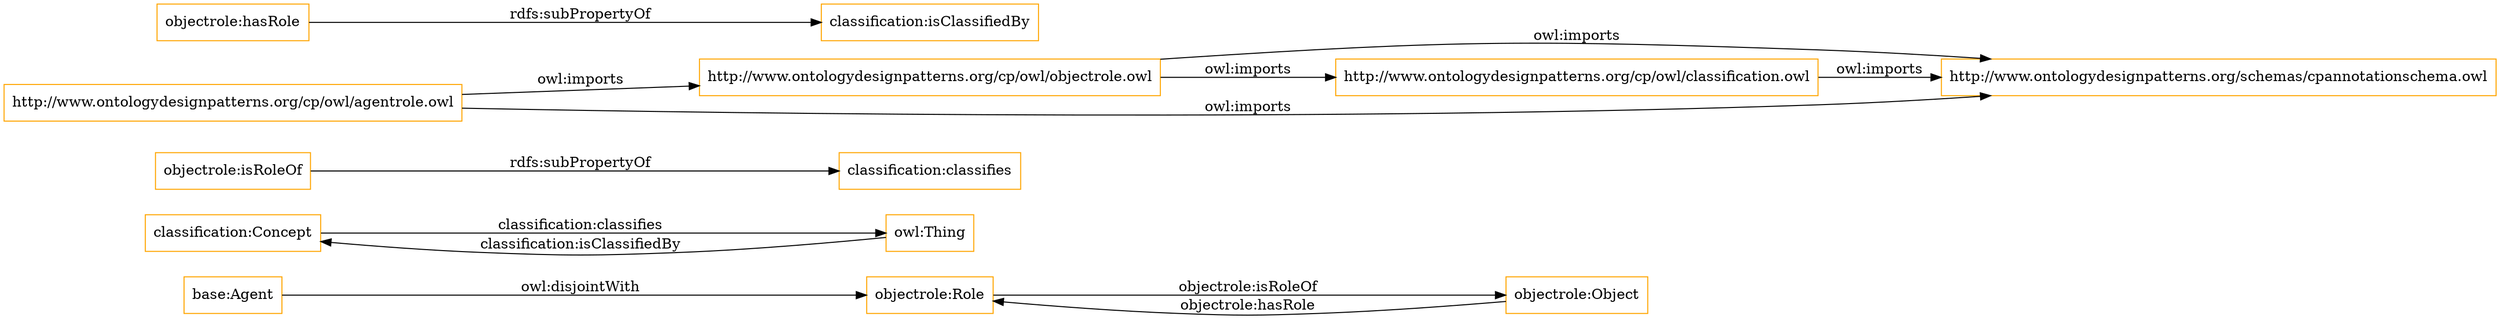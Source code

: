 digraph ar2dtool_diagram { 
rankdir=LR;
size="1501"
node [shape = rectangle, color="orange"]; "objectrole:Role" "objectrole:Object" "base:Agent" "classification:Concept" "owl:Thing" ; /*classes style*/
	"objectrole:isRoleOf" -> "classification:classifies" [ label = "rdfs:subPropertyOf" ];
	"http://www.ontologydesignpatterns.org/cp/owl/agentrole.owl" -> "http://www.ontologydesignpatterns.org/cp/owl/objectrole.owl" [ label = "owl:imports" ];
	"http://www.ontologydesignpatterns.org/cp/owl/agentrole.owl" -> "http://www.ontologydesignpatterns.org/schemas/cpannotationschema.owl" [ label = "owl:imports" ];
	"http://www.ontologydesignpatterns.org/cp/owl/objectrole.owl" -> "http://www.ontologydesignpatterns.org/cp/owl/classification.owl" [ label = "owl:imports" ];
	"http://www.ontologydesignpatterns.org/cp/owl/objectrole.owl" -> "http://www.ontologydesignpatterns.org/schemas/cpannotationschema.owl" [ label = "owl:imports" ];
	"base:Agent" -> "objectrole:Role" [ label = "owl:disjointWith" ];
	"objectrole:hasRole" -> "classification:isClassifiedBy" [ label = "rdfs:subPropertyOf" ];
	"http://www.ontologydesignpatterns.org/cp/owl/classification.owl" -> "http://www.ontologydesignpatterns.org/schemas/cpannotationschema.owl" [ label = "owl:imports" ];
	"classification:Concept" -> "owl:Thing" [ label = "classification:classifies" ];
	"objectrole:Object" -> "objectrole:Role" [ label = "objectrole:hasRole" ];
	"owl:Thing" -> "classification:Concept" [ label = "classification:isClassifiedBy" ];
	"objectrole:Role" -> "objectrole:Object" [ label = "objectrole:isRoleOf" ];

}
